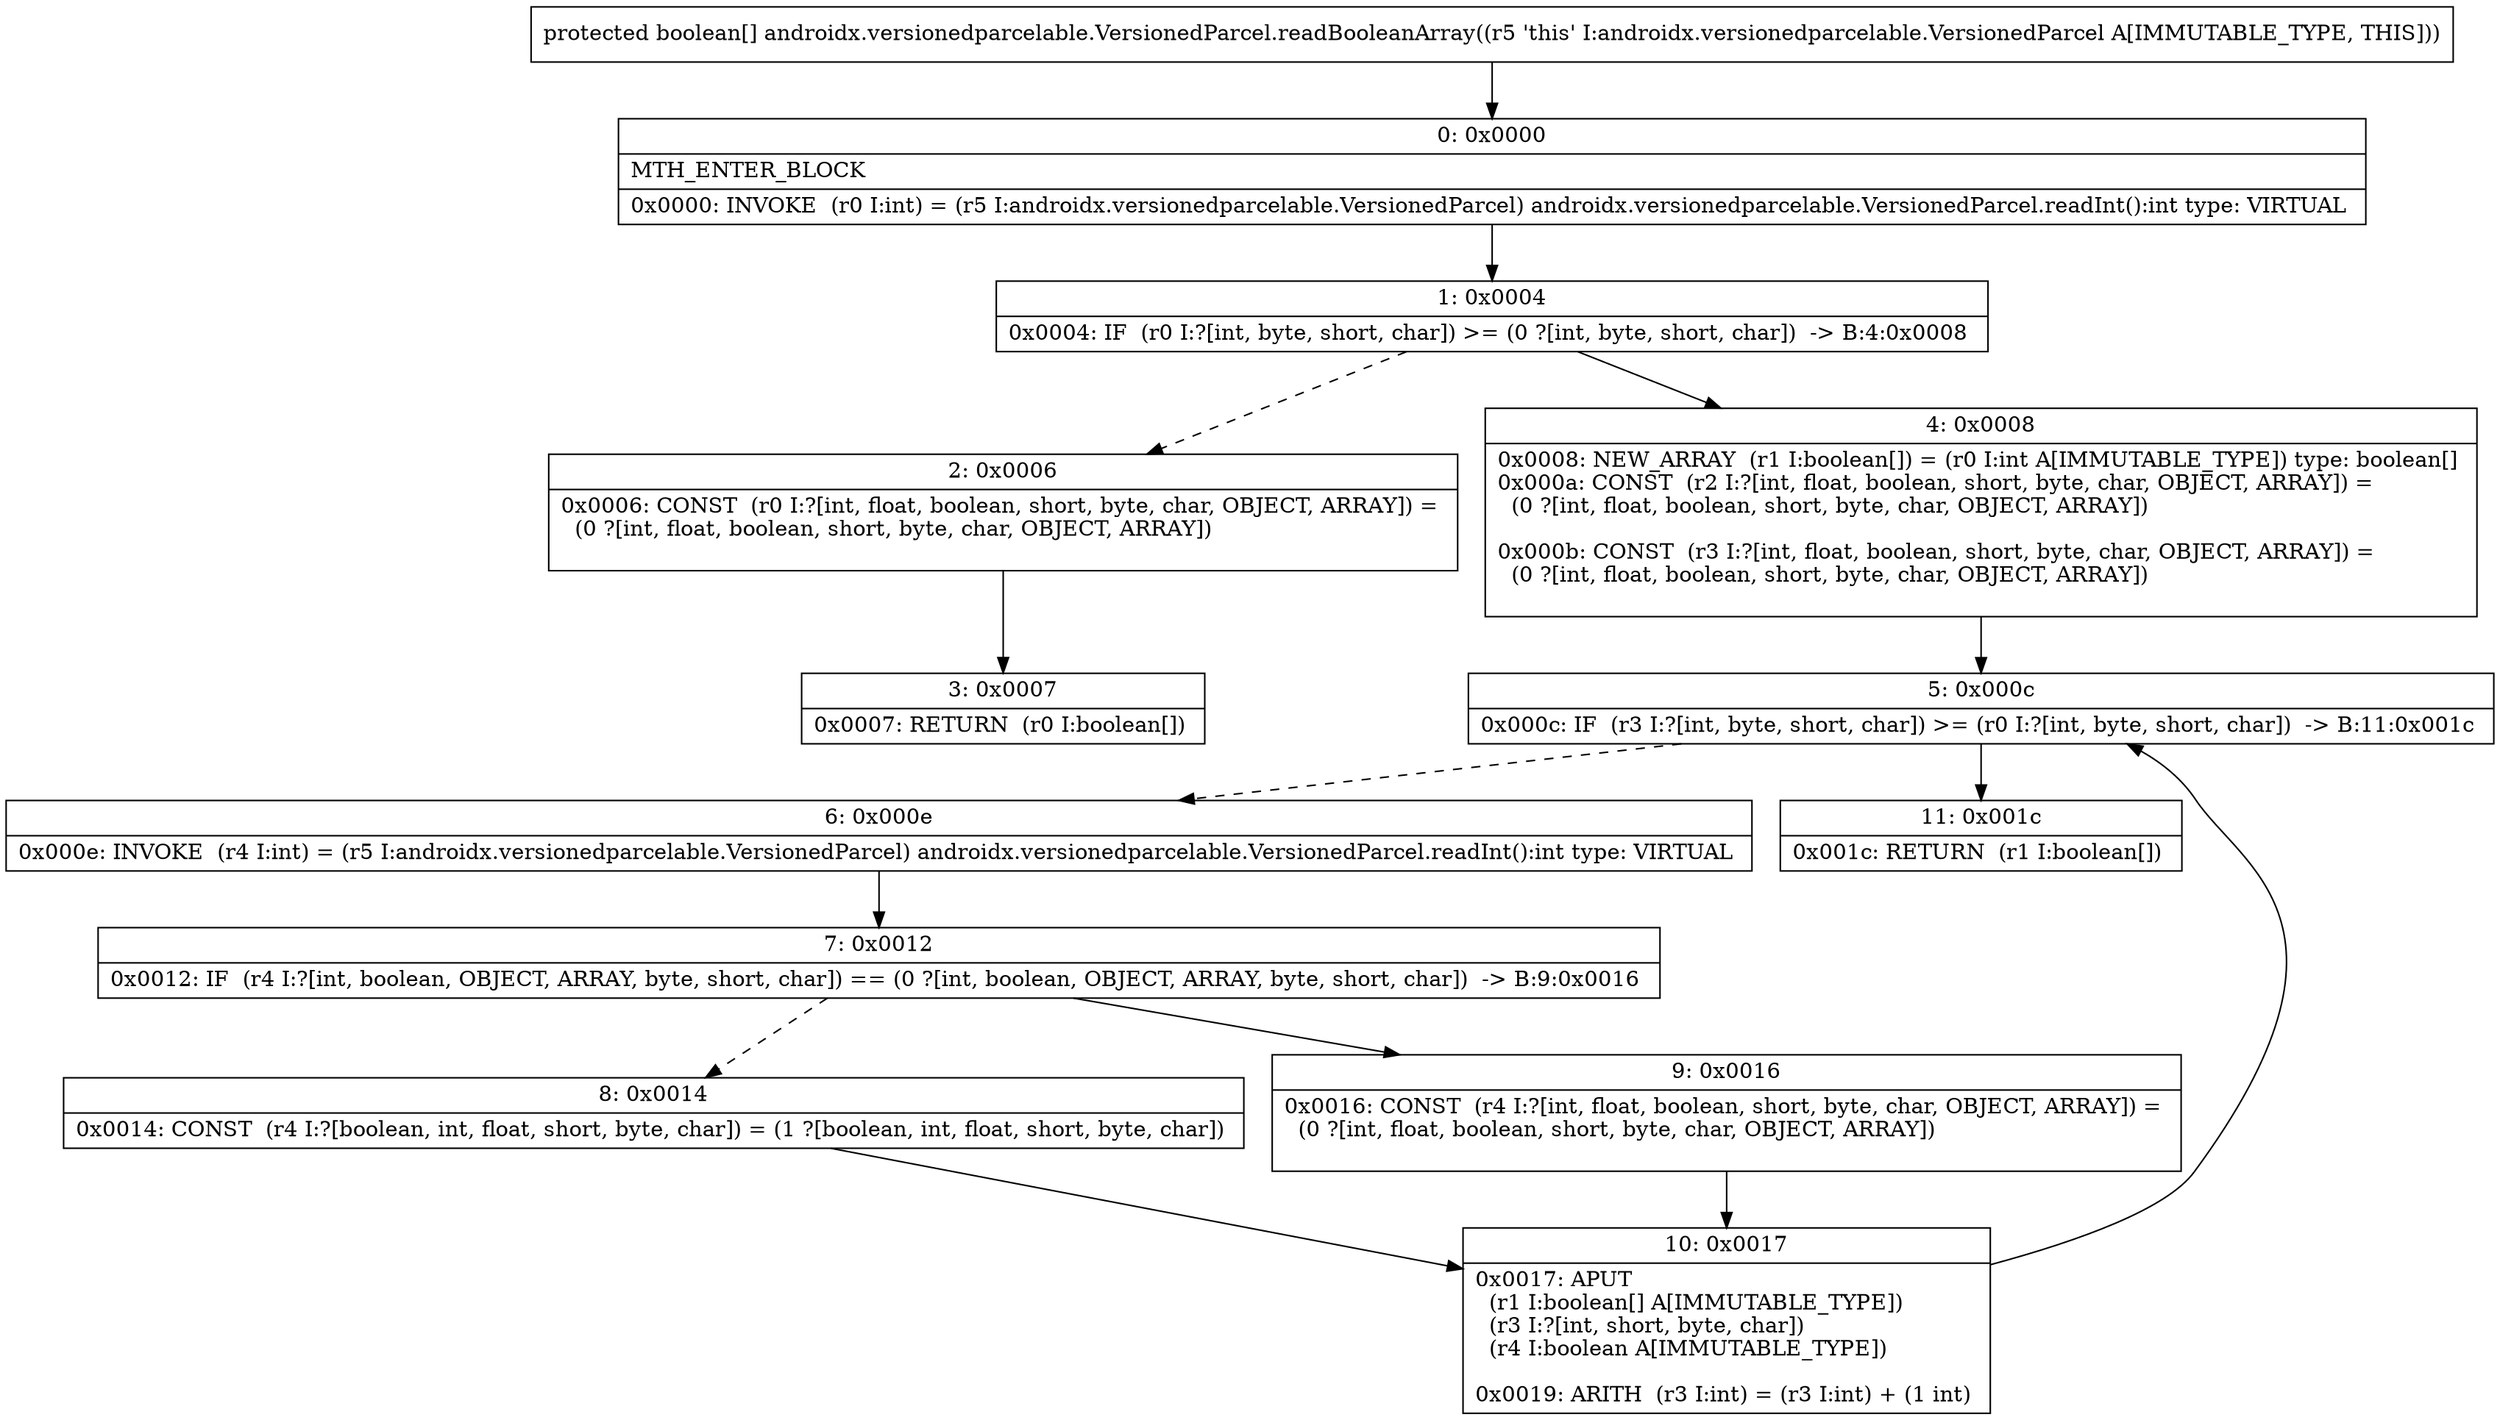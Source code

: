 digraph "CFG forandroidx.versionedparcelable.VersionedParcel.readBooleanArray()[Z" {
Node_0 [shape=record,label="{0\:\ 0x0000|MTH_ENTER_BLOCK\l|0x0000: INVOKE  (r0 I:int) = (r5 I:androidx.versionedparcelable.VersionedParcel) androidx.versionedparcelable.VersionedParcel.readInt():int type: VIRTUAL \l}"];
Node_1 [shape=record,label="{1\:\ 0x0004|0x0004: IF  (r0 I:?[int, byte, short, char]) \>= (0 ?[int, byte, short, char])  \-\> B:4:0x0008 \l}"];
Node_2 [shape=record,label="{2\:\ 0x0006|0x0006: CONST  (r0 I:?[int, float, boolean, short, byte, char, OBJECT, ARRAY]) = \l  (0 ?[int, float, boolean, short, byte, char, OBJECT, ARRAY])\l \l}"];
Node_3 [shape=record,label="{3\:\ 0x0007|0x0007: RETURN  (r0 I:boolean[]) \l}"];
Node_4 [shape=record,label="{4\:\ 0x0008|0x0008: NEW_ARRAY  (r1 I:boolean[]) = (r0 I:int A[IMMUTABLE_TYPE]) type: boolean[] \l0x000a: CONST  (r2 I:?[int, float, boolean, short, byte, char, OBJECT, ARRAY]) = \l  (0 ?[int, float, boolean, short, byte, char, OBJECT, ARRAY])\l \l0x000b: CONST  (r3 I:?[int, float, boolean, short, byte, char, OBJECT, ARRAY]) = \l  (0 ?[int, float, boolean, short, byte, char, OBJECT, ARRAY])\l \l}"];
Node_5 [shape=record,label="{5\:\ 0x000c|0x000c: IF  (r3 I:?[int, byte, short, char]) \>= (r0 I:?[int, byte, short, char])  \-\> B:11:0x001c \l}"];
Node_6 [shape=record,label="{6\:\ 0x000e|0x000e: INVOKE  (r4 I:int) = (r5 I:androidx.versionedparcelable.VersionedParcel) androidx.versionedparcelable.VersionedParcel.readInt():int type: VIRTUAL \l}"];
Node_7 [shape=record,label="{7\:\ 0x0012|0x0012: IF  (r4 I:?[int, boolean, OBJECT, ARRAY, byte, short, char]) == (0 ?[int, boolean, OBJECT, ARRAY, byte, short, char])  \-\> B:9:0x0016 \l}"];
Node_8 [shape=record,label="{8\:\ 0x0014|0x0014: CONST  (r4 I:?[boolean, int, float, short, byte, char]) = (1 ?[boolean, int, float, short, byte, char]) \l}"];
Node_9 [shape=record,label="{9\:\ 0x0016|0x0016: CONST  (r4 I:?[int, float, boolean, short, byte, char, OBJECT, ARRAY]) = \l  (0 ?[int, float, boolean, short, byte, char, OBJECT, ARRAY])\l \l}"];
Node_10 [shape=record,label="{10\:\ 0x0017|0x0017: APUT  \l  (r1 I:boolean[] A[IMMUTABLE_TYPE])\l  (r3 I:?[int, short, byte, char])\l  (r4 I:boolean A[IMMUTABLE_TYPE])\l \l0x0019: ARITH  (r3 I:int) = (r3 I:int) + (1 int) \l}"];
Node_11 [shape=record,label="{11\:\ 0x001c|0x001c: RETURN  (r1 I:boolean[]) \l}"];
MethodNode[shape=record,label="{protected boolean[] androidx.versionedparcelable.VersionedParcel.readBooleanArray((r5 'this' I:androidx.versionedparcelable.VersionedParcel A[IMMUTABLE_TYPE, THIS])) }"];
MethodNode -> Node_0;
Node_0 -> Node_1;
Node_1 -> Node_2[style=dashed];
Node_1 -> Node_4;
Node_2 -> Node_3;
Node_4 -> Node_5;
Node_5 -> Node_6[style=dashed];
Node_5 -> Node_11;
Node_6 -> Node_7;
Node_7 -> Node_8[style=dashed];
Node_7 -> Node_9;
Node_8 -> Node_10;
Node_9 -> Node_10;
Node_10 -> Node_5;
}

